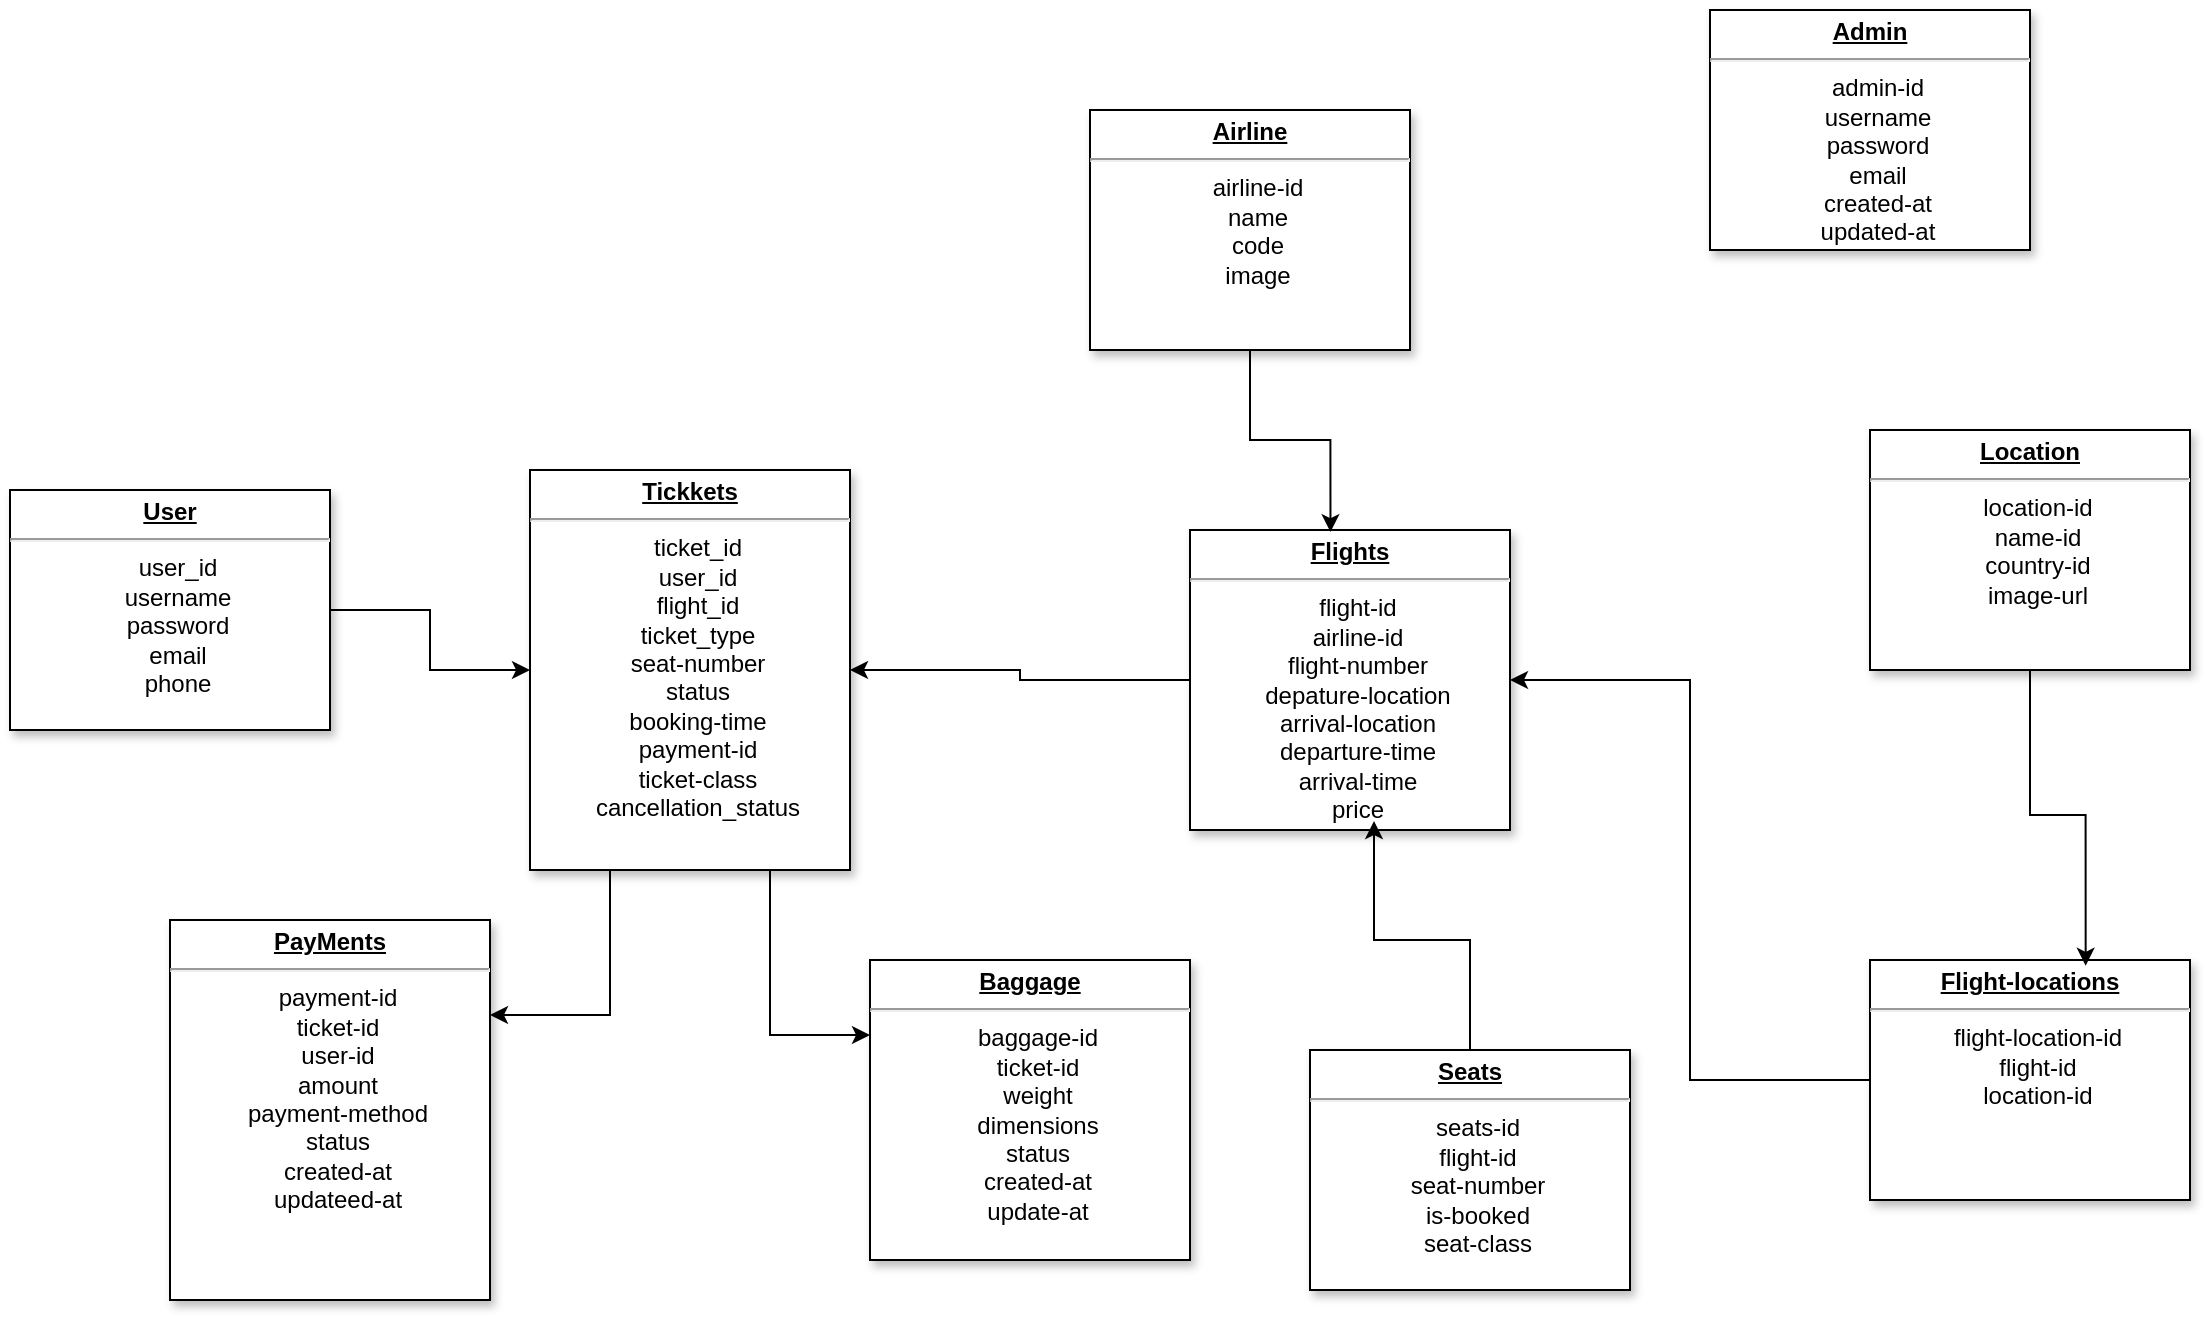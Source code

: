 <mxfile version="26.1.1">
  <diagram name="Page-1" id="efa7a0a1-bf9b-a30e-e6df-94a7791c09e9">
    <mxGraphModel dx="1809" dy="383" grid="1" gridSize="10" guides="1" tooltips="1" connect="1" arrows="1" fold="1" page="1" pageScale="1" pageWidth="826" pageHeight="1169" background="none" math="0" shadow="0">
      <root>
        <mxCell id="0" />
        <mxCell id="1" parent="0" />
        <mxCell id="RTVG-Yo0P2t5UFk0nufc-44" style="edgeStyle=orthogonalEdgeStyle;rounded=0;orthogonalLoop=1;jettySize=auto;html=1;labelBackgroundColor=none;fontColor=default;" parent="1" source="RTVG-Yo0P2t5UFk0nufc-34" target="RTVG-Yo0P2t5UFk0nufc-35" edge="1">
          <mxGeometry relative="1" as="geometry" />
        </mxCell>
        <mxCell id="RTVG-Yo0P2t5UFk0nufc-34" value="&lt;p style=&quot;text-align: center; margin: 4px 0px 0px;&quot;&gt;&lt;b style=&quot;text-decoration-line: underline;&quot;&gt;Us&lt;/b&gt;&lt;span style=&quot;background-color: transparent;&quot;&gt;&lt;b&gt;&lt;u&gt;er&lt;/u&gt;&lt;/b&gt;&lt;/span&gt;&lt;/p&gt;&lt;hr style=&quot;text-align: center;&quot;&gt;&lt;p style=&quot;text-align: center; margin: 0px 0px 0px 8px;&quot;&gt;user_id&lt;/p&gt;&lt;p style=&quot;text-align: center; margin: 0px 0px 0px 8px;&quot;&gt;username&lt;/p&gt;&lt;p style=&quot;text-align: center; margin: 0px 0px 0px 8px;&quot;&gt;password&lt;/p&gt;&lt;p style=&quot;text-align: center; margin: 0px 0px 0px 8px;&quot;&gt;email&lt;/p&gt;&lt;p style=&quot;text-align: center; margin: 0px 0px 0px 8px;&quot;&gt;phone&lt;/p&gt;" style="verticalAlign=top;align=left;overflow=fill;fontSize=12;fontFamily=Helvetica;html=1;shadow=1;labelBackgroundColor=none;" parent="1" vertex="1">
          <mxGeometry x="-80" y="320" width="160" height="120" as="geometry" />
        </mxCell>
        <mxCell id="RTVG-Yo0P2t5UFk0nufc-53" style="edgeStyle=orthogonalEdgeStyle;rounded=0;orthogonalLoop=1;jettySize=auto;html=1;exitX=0.25;exitY=1;exitDx=0;exitDy=0;entryX=1;entryY=0.25;entryDx=0;entryDy=0;labelBackgroundColor=none;fontColor=default;" parent="1" source="RTVG-Yo0P2t5UFk0nufc-35" target="RTVG-Yo0P2t5UFk0nufc-52" edge="1">
          <mxGeometry relative="1" as="geometry" />
        </mxCell>
        <mxCell id="RTVG-Yo0P2t5UFk0nufc-54" style="edgeStyle=orthogonalEdgeStyle;rounded=0;orthogonalLoop=1;jettySize=auto;html=1;exitX=0.75;exitY=1;exitDx=0;exitDy=0;entryX=0;entryY=0.25;entryDx=0;entryDy=0;labelBackgroundColor=none;fontColor=default;" parent="1" source="RTVG-Yo0P2t5UFk0nufc-35" target="RTVG-Yo0P2t5UFk0nufc-37" edge="1">
          <mxGeometry relative="1" as="geometry" />
        </mxCell>
        <mxCell id="RTVG-Yo0P2t5UFk0nufc-35" value="&lt;p style=&quot;text-align: center; margin: 4px 0px 0px;&quot;&gt;&lt;b&gt;&lt;u&gt;Tickkets&lt;/u&gt;&lt;/b&gt;&lt;/p&gt;&lt;hr style=&quot;text-align: center;&quot;&gt;&lt;p style=&quot;text-align: center; margin: 0px 0px 0px 8px;&quot;&gt;ticket_id&lt;/p&gt;&lt;p style=&quot;text-align: center; margin: 0px 0px 0px 8px;&quot;&gt;user_id&lt;/p&gt;&lt;p style=&quot;text-align: center; margin: 0px 0px 0px 8px;&quot;&gt;flight_id&lt;/p&gt;&lt;p style=&quot;text-align: center; margin: 0px 0px 0px 8px;&quot;&gt;ticket_type&lt;/p&gt;&lt;p style=&quot;text-align: center; margin: 0px 0px 0px 8px;&quot;&gt;seat-number&lt;/p&gt;&lt;p style=&quot;text-align: center; margin: 0px 0px 0px 8px;&quot;&gt;status&lt;/p&gt;&lt;p style=&quot;text-align: center; margin: 0px 0px 0px 8px;&quot;&gt;booking-time&lt;/p&gt;&lt;p style=&quot;text-align: center; margin: 0px 0px 0px 8px;&quot;&gt;payment-id&lt;/p&gt;&lt;p style=&quot;text-align: center; margin: 0px 0px 0px 8px;&quot;&gt;ticket-class&lt;/p&gt;&lt;p style=&quot;text-align: center; margin: 0px 0px 0px 8px;&quot;&gt;cancellation_status&lt;/p&gt;" style="verticalAlign=top;align=left;overflow=fill;fontSize=12;fontFamily=Helvetica;html=1;shadow=1;labelBackgroundColor=none;" parent="1" vertex="1">
          <mxGeometry x="180" y="310" width="160" height="200" as="geometry" />
        </mxCell>
        <mxCell id="RTVG-Yo0P2t5UFk0nufc-37" value="&lt;p style=&quot;text-align: center; margin: 4px 0px 0px;&quot;&gt;&lt;b&gt;&lt;u&gt;Baggage&lt;/u&gt;&lt;/b&gt;&lt;/p&gt;&lt;hr style=&quot;text-align: center;&quot;&gt;&lt;p style=&quot;text-align: center; margin: 0px 0px 0px 8px;&quot;&gt;baggage-id&lt;/p&gt;&lt;p style=&quot;text-align: center; margin: 0px 0px 0px 8px;&quot;&gt;ticket-id&lt;/p&gt;&lt;p style=&quot;text-align: center; margin: 0px 0px 0px 8px;&quot;&gt;weight&lt;/p&gt;&lt;p style=&quot;text-align: center; margin: 0px 0px 0px 8px;&quot;&gt;dimensions&lt;/p&gt;&lt;p style=&quot;text-align: center; margin: 0px 0px 0px 8px;&quot;&gt;status&lt;/p&gt;&lt;p style=&quot;text-align: center; margin: 0px 0px 0px 8px;&quot;&gt;created-at&lt;/p&gt;&lt;p style=&quot;text-align: center; margin: 0px 0px 0px 8px;&quot;&gt;update-at&lt;/p&gt;" style="verticalAlign=top;align=left;overflow=fill;fontSize=12;fontFamily=Helvetica;html=1;shadow=1;labelBackgroundColor=none;" parent="1" vertex="1">
          <mxGeometry x="350" y="555" width="160" height="150" as="geometry" />
        </mxCell>
        <mxCell id="RTVG-Yo0P2t5UFk0nufc-47" style="edgeStyle=orthogonalEdgeStyle;rounded=0;orthogonalLoop=1;jettySize=auto;html=1;entryX=1;entryY=0.5;entryDx=0;entryDy=0;labelBackgroundColor=none;fontColor=default;" parent="1" source="RTVG-Yo0P2t5UFk0nufc-38" target="RTVG-Yo0P2t5UFk0nufc-35" edge="1">
          <mxGeometry relative="1" as="geometry" />
        </mxCell>
        <mxCell id="RTVG-Yo0P2t5UFk0nufc-38" value="&lt;p style=&quot;text-align: center; margin: 4px 0px 0px;&quot;&gt;&lt;b&gt;&lt;u&gt;Flights&lt;/u&gt;&lt;/b&gt;&lt;/p&gt;&lt;hr style=&quot;text-align: center;&quot;&gt;&lt;p style=&quot;text-align: center; margin: 0px 0px 0px 8px;&quot;&gt;flight-id&lt;/p&gt;&lt;p style=&quot;text-align: center; margin: 0px 0px 0px 8px;&quot;&gt;airline-id&lt;/p&gt;&lt;p style=&quot;text-align: center; margin: 0px 0px 0px 8px;&quot;&gt;flight-number&lt;/p&gt;&lt;p style=&quot;text-align: center; margin: 0px 0px 0px 8px;&quot;&gt;depature-location&lt;/p&gt;&lt;p style=&quot;text-align: center; margin: 0px 0px 0px 8px;&quot;&gt;arrival-location&lt;/p&gt;&lt;p style=&quot;text-align: center; margin: 0px 0px 0px 8px;&quot;&gt;departure-time&lt;/p&gt;&lt;p style=&quot;text-align: center; margin: 0px 0px 0px 8px;&quot;&gt;arrival-time&lt;/p&gt;&lt;p style=&quot;text-align: center; margin: 0px 0px 0px 8px;&quot;&gt;price&lt;/p&gt;" style="verticalAlign=top;align=left;overflow=fill;fontSize=12;fontFamily=Helvetica;html=1;shadow=1;labelBackgroundColor=none;" parent="1" vertex="1">
          <mxGeometry x="510" y="340" width="160" height="150" as="geometry" />
        </mxCell>
        <mxCell id="RTVG-Yo0P2t5UFk0nufc-39" value="&lt;p style=&quot;text-align: center; margin: 4px 0px 0px;&quot;&gt;&lt;b&gt;&lt;u&gt;Seats&lt;/u&gt;&lt;/b&gt;&lt;/p&gt;&lt;hr style=&quot;text-align: center;&quot;&gt;&lt;p style=&quot;text-align: center; margin: 0px 0px 0px 8px;&quot;&gt;seats-id&lt;/p&gt;&lt;p style=&quot;text-align: center; margin: 0px 0px 0px 8px;&quot;&gt;flight-id&lt;/p&gt;&lt;p style=&quot;text-align: center; margin: 0px 0px 0px 8px;&quot;&gt;seat-number&lt;/p&gt;&lt;p style=&quot;text-align: center; margin: 0px 0px 0px 8px;&quot;&gt;is-booked&lt;/p&gt;&lt;p style=&quot;text-align: center; margin: 0px 0px 0px 8px;&quot;&gt;seat-class&lt;/p&gt;" style="verticalAlign=top;align=left;overflow=fill;fontSize=12;fontFamily=Helvetica;html=1;shadow=1;labelBackgroundColor=none;" parent="1" vertex="1">
          <mxGeometry x="570" y="600" width="160" height="120" as="geometry" />
        </mxCell>
        <mxCell id="RTVG-Yo0P2t5UFk0nufc-40" value="&lt;p style=&quot;text-align: center; margin: 4px 0px 0px;&quot;&gt;&lt;b&gt;&lt;u&gt;A&lt;/u&gt;&lt;/b&gt;&lt;span style=&quot;background-color: transparent;&quot;&gt;&lt;b&gt;&lt;u&gt;irline&lt;/u&gt;&lt;/b&gt;&lt;/span&gt;&lt;/p&gt;&lt;hr style=&quot;text-align: center;&quot;&gt;&lt;p style=&quot;text-align: center; margin: 0px 0px 0px 8px;&quot;&gt;airline-id&lt;/p&gt;&lt;p style=&quot;text-align: center; margin: 0px 0px 0px 8px;&quot;&gt;name&lt;/p&gt;&lt;p style=&quot;text-align: center; margin: 0px 0px 0px 8px;&quot;&gt;code&lt;/p&gt;&lt;p style=&quot;text-align: center; margin: 0px 0px 0px 8px;&quot;&gt;image&lt;/p&gt;" style="verticalAlign=top;align=left;overflow=fill;fontSize=12;fontFamily=Helvetica;html=1;shadow=1;labelBackgroundColor=none;" parent="1" vertex="1">
          <mxGeometry x="460" y="130" width="160" height="120" as="geometry" />
        </mxCell>
        <mxCell id="RTVG-Yo0P2t5UFk0nufc-66" style="edgeStyle=orthogonalEdgeStyle;rounded=0;orthogonalLoop=1;jettySize=auto;html=1;entryX=1;entryY=0.5;entryDx=0;entryDy=0;" parent="1" source="RTVG-Yo0P2t5UFk0nufc-41" target="RTVG-Yo0P2t5UFk0nufc-38" edge="1">
          <mxGeometry relative="1" as="geometry" />
        </mxCell>
        <mxCell id="RTVG-Yo0P2t5UFk0nufc-41" value="&lt;p style=&quot;text-align: center; margin: 4px 0px 0px;&quot;&gt;&lt;b&gt;&lt;u&gt;Flight-locations&lt;/u&gt;&lt;/b&gt;&lt;/p&gt;&lt;hr style=&quot;text-align: center;&quot;&gt;&lt;p style=&quot;text-align: center; margin: 0px 0px 0px 8px;&quot;&gt;flight-location-id&lt;/p&gt;&lt;p style=&quot;text-align: center; margin: 0px 0px 0px 8px;&quot;&gt;flight-id&lt;/p&gt;&lt;p style=&quot;text-align: center; margin: 0px 0px 0px 8px;&quot;&gt;location-id&lt;/p&gt;" style="verticalAlign=top;align=left;overflow=fill;fontSize=12;fontFamily=Helvetica;html=1;shadow=1;labelBackgroundColor=none;" parent="1" vertex="1">
          <mxGeometry x="850" y="555" width="160" height="120" as="geometry" />
        </mxCell>
        <mxCell id="RTVG-Yo0P2t5UFk0nufc-43" value="&lt;p style=&quot;text-align: center; margin: 4px 0px 0px;&quot;&gt;&lt;b&gt;&lt;u&gt;Location&lt;/u&gt;&lt;/b&gt;&lt;/p&gt;&lt;hr style=&quot;text-align: center;&quot;&gt;&lt;p style=&quot;text-align: center; margin: 0px 0px 0px 8px;&quot;&gt;location-id&lt;/p&gt;&lt;p style=&quot;text-align: center; margin: 0px 0px 0px 8px;&quot;&gt;name-id&lt;/p&gt;&lt;p style=&quot;text-align: center; margin: 0px 0px 0px 8px;&quot;&gt;country-id&lt;/p&gt;&lt;p style=&quot;text-align: center; margin: 0px 0px 0px 8px;&quot;&gt;image-url&lt;/p&gt;" style="verticalAlign=top;align=left;overflow=fill;fontSize=12;fontFamily=Helvetica;html=1;shadow=1;labelBackgroundColor=none;" parent="1" vertex="1">
          <mxGeometry x="850" y="290" width="160" height="120" as="geometry" />
        </mxCell>
        <mxCell id="RTVG-Yo0P2t5UFk0nufc-49" style="edgeStyle=orthogonalEdgeStyle;rounded=0;orthogonalLoop=1;jettySize=auto;html=1;entryX=0.439;entryY=0.007;entryDx=0;entryDy=0;entryPerimeter=0;labelBackgroundColor=none;fontColor=default;" parent="1" source="RTVG-Yo0P2t5UFk0nufc-40" target="RTVG-Yo0P2t5UFk0nufc-38" edge="1">
          <mxGeometry relative="1" as="geometry" />
        </mxCell>
        <mxCell id="RTVG-Yo0P2t5UFk0nufc-51" style="edgeStyle=orthogonalEdgeStyle;rounded=0;orthogonalLoop=1;jettySize=auto;html=1;entryX=0.674;entryY=0.024;entryDx=0;entryDy=0;entryPerimeter=0;labelBackgroundColor=none;fontColor=default;" parent="1" source="RTVG-Yo0P2t5UFk0nufc-43" target="RTVG-Yo0P2t5UFk0nufc-41" edge="1">
          <mxGeometry relative="1" as="geometry" />
        </mxCell>
        <mxCell id="RTVG-Yo0P2t5UFk0nufc-52" value="&lt;p style=&quot;text-align: center; margin: 4px 0px 0px;&quot;&gt;&lt;b&gt;&lt;u&gt;PayMents&lt;/u&gt;&lt;/b&gt;&lt;/p&gt;&lt;hr style=&quot;text-align: center;&quot;&gt;&lt;p style=&quot;text-align: center; margin: 0px 0px 0px 8px;&quot;&gt;payment-id&lt;/p&gt;&lt;p style=&quot;text-align: center; margin: 0px 0px 0px 8px;&quot;&gt;ticket-id&lt;/p&gt;&lt;p style=&quot;text-align: center; margin: 0px 0px 0px 8px;&quot;&gt;user-id&lt;/p&gt;&lt;p style=&quot;text-align: center; margin: 0px 0px 0px 8px;&quot;&gt;amount&lt;/p&gt;&lt;p style=&quot;text-align: center; margin: 0px 0px 0px 8px;&quot;&gt;payment-method&lt;/p&gt;&lt;p style=&quot;text-align: center; margin: 0px 0px 0px 8px;&quot;&gt;status&lt;/p&gt;&lt;p style=&quot;text-align: center; margin: 0px 0px 0px 8px;&quot;&gt;created-at&lt;/p&gt;&lt;p style=&quot;text-align: center; margin: 0px 0px 0px 8px;&quot;&gt;updateed-at&lt;/p&gt;" style="verticalAlign=top;align=left;overflow=fill;fontSize=12;fontFamily=Helvetica;html=1;shadow=1;labelBackgroundColor=none;" parent="1" vertex="1">
          <mxGeometry y="535" width="160" height="190" as="geometry" />
        </mxCell>
        <mxCell id="RTVG-Yo0P2t5UFk0nufc-65" style="edgeStyle=orthogonalEdgeStyle;rounded=0;orthogonalLoop=1;jettySize=auto;html=1;entryX=0.575;entryY=0.97;entryDx=0;entryDy=0;entryPerimeter=0;" parent="1" source="RTVG-Yo0P2t5UFk0nufc-39" target="RTVG-Yo0P2t5UFk0nufc-38" edge="1">
          <mxGeometry relative="1" as="geometry" />
        </mxCell>
        <mxCell id="RTVG-Yo0P2t5UFk0nufc-147" value="&lt;p style=&quot;text-align: center; margin: 4px 0px 0px;&quot;&gt;&lt;b&gt;&lt;u&gt;Admin&lt;/u&gt;&lt;/b&gt;&lt;/p&gt;&lt;hr style=&quot;text-align: center;&quot;&gt;&lt;p style=&quot;text-align: center; margin: 0px 0px 0px 8px;&quot;&gt;admin-id&lt;/p&gt;&lt;p style=&quot;text-align: center; margin: 0px 0px 0px 8px;&quot;&gt;username&lt;/p&gt;&lt;p style=&quot;text-align: center; margin: 0px 0px 0px 8px;&quot;&gt;password&lt;/p&gt;&lt;p style=&quot;text-align: center; margin: 0px 0px 0px 8px;&quot;&gt;email&lt;/p&gt;&lt;p style=&quot;text-align: center; margin: 0px 0px 0px 8px;&quot;&gt;created-at&lt;/p&gt;&lt;p style=&quot;text-align: center; margin: 0px 0px 0px 8px;&quot;&gt;updated-at&lt;/p&gt;" style="verticalAlign=top;align=left;overflow=fill;fontSize=12;fontFamily=Helvetica;html=1;shadow=1;labelBackgroundColor=none;" parent="1" vertex="1">
          <mxGeometry x="770" y="80" width="160" height="120" as="geometry" />
        </mxCell>
      </root>
    </mxGraphModel>
  </diagram>
</mxfile>
